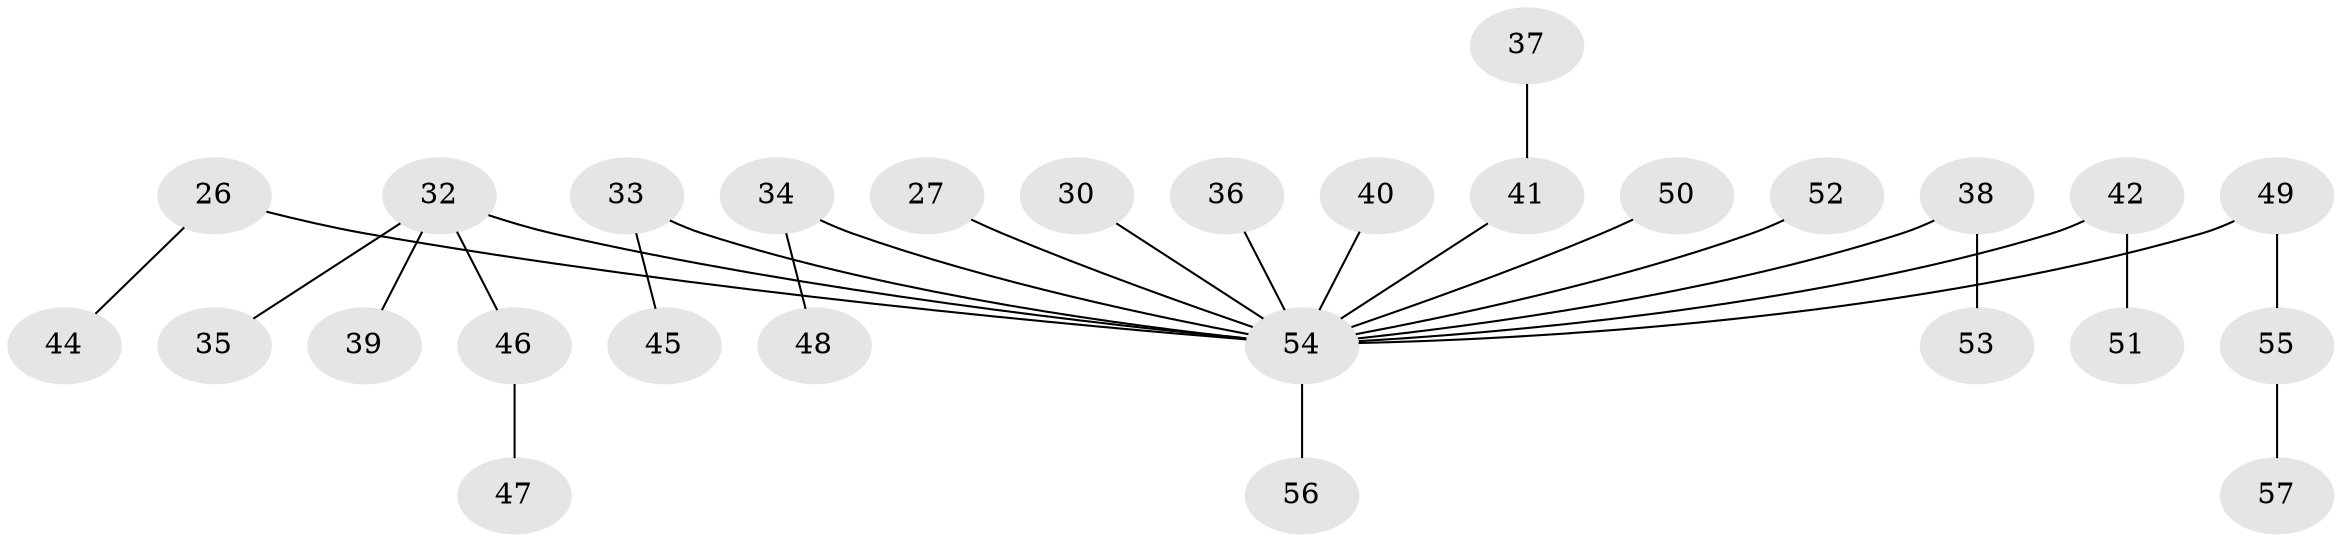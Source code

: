 // original degree distribution, {6: 0.017543859649122806, 7: 0.017543859649122806, 2: 0.2807017543859649, 5: 0.017543859649122806, 4: 0.07017543859649122, 3: 0.10526315789473684, 1: 0.49122807017543857}
// Generated by graph-tools (version 1.1) at 2025/56/03/04/25 21:56:36]
// undirected, 28 vertices, 27 edges
graph export_dot {
graph [start="1"]
  node [color=gray90,style=filled];
  26;
  27;
  30;
  32;
  33;
  34;
  35;
  36;
  37;
  38;
  39;
  40;
  41 [super="+31"];
  42 [super="+24"];
  44;
  45;
  46;
  47;
  48;
  49 [super="+43"];
  50;
  51;
  52;
  53;
  54 [super="+5+29+11+10+25"];
  55;
  56;
  57;
  26 -- 44;
  26 -- 54;
  27 -- 54;
  30 -- 54;
  32 -- 35;
  32 -- 39;
  32 -- 46;
  32 -- 54;
  33 -- 45;
  33 -- 54;
  34 -- 48;
  34 -- 54;
  36 -- 54;
  37 -- 41;
  38 -- 53;
  38 -- 54;
  40 -- 54;
  41 -- 54;
  42 -- 51;
  42 -- 54;
  46 -- 47;
  49 -- 54;
  49 -- 55;
  50 -- 54;
  52 -- 54;
  54 -- 56;
  55 -- 57;
}
